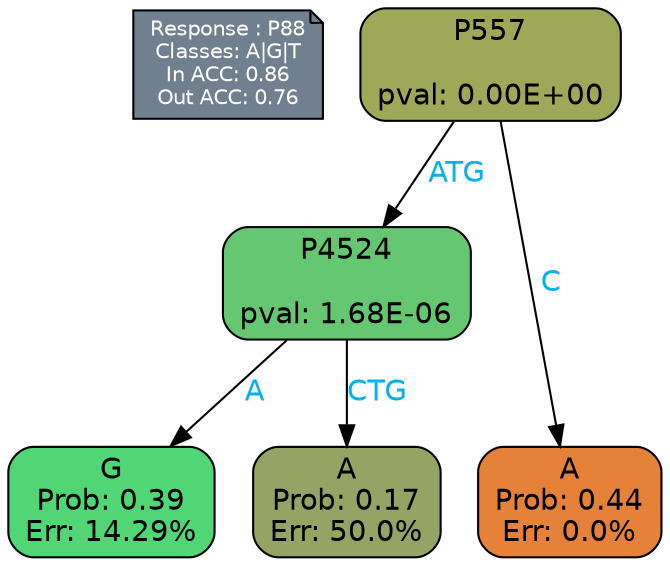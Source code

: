 digraph Tree {
node [shape=box, style="filled, rounded", color="black", fontname=helvetica] ;
graph [ranksep=equally, splines=polylines, bgcolor=transparent, dpi=600] ;
edge [fontname=helvetica] ;
LEGEND [label="Response : P88
Classes: A|G|T
In ACC: 0.86
Out ACC: 0.76
",shape=note,align=left,style=filled,fillcolor="slategray",fontcolor="white",fontsize=10];1 [label="P557

pval: 0.00E+00", fillcolor="#9da858"] ;
2 [label="P4524

pval: 1.68E-06", fillcolor="#65c771"] ;
3 [label="G
Prob: 0.39
Err: 14.29%", fillcolor="#51d676"] ;
4 [label="A
Prob: 0.17
Err: 50.0%", fillcolor="#95a465"] ;
5 [label="A
Prob: 0.44
Err: 0.0%", fillcolor="#e58139"] ;
1 -> 2 [label="ATG",fontcolor=deepskyblue2] ;
1 -> 5 [label="C",fontcolor=deepskyblue2] ;
2 -> 3 [label="A",fontcolor=deepskyblue2] ;
2 -> 4 [label="CTG",fontcolor=deepskyblue2] ;
{rank = same; 3;4;5;}{rank = same; LEGEND;1;}}